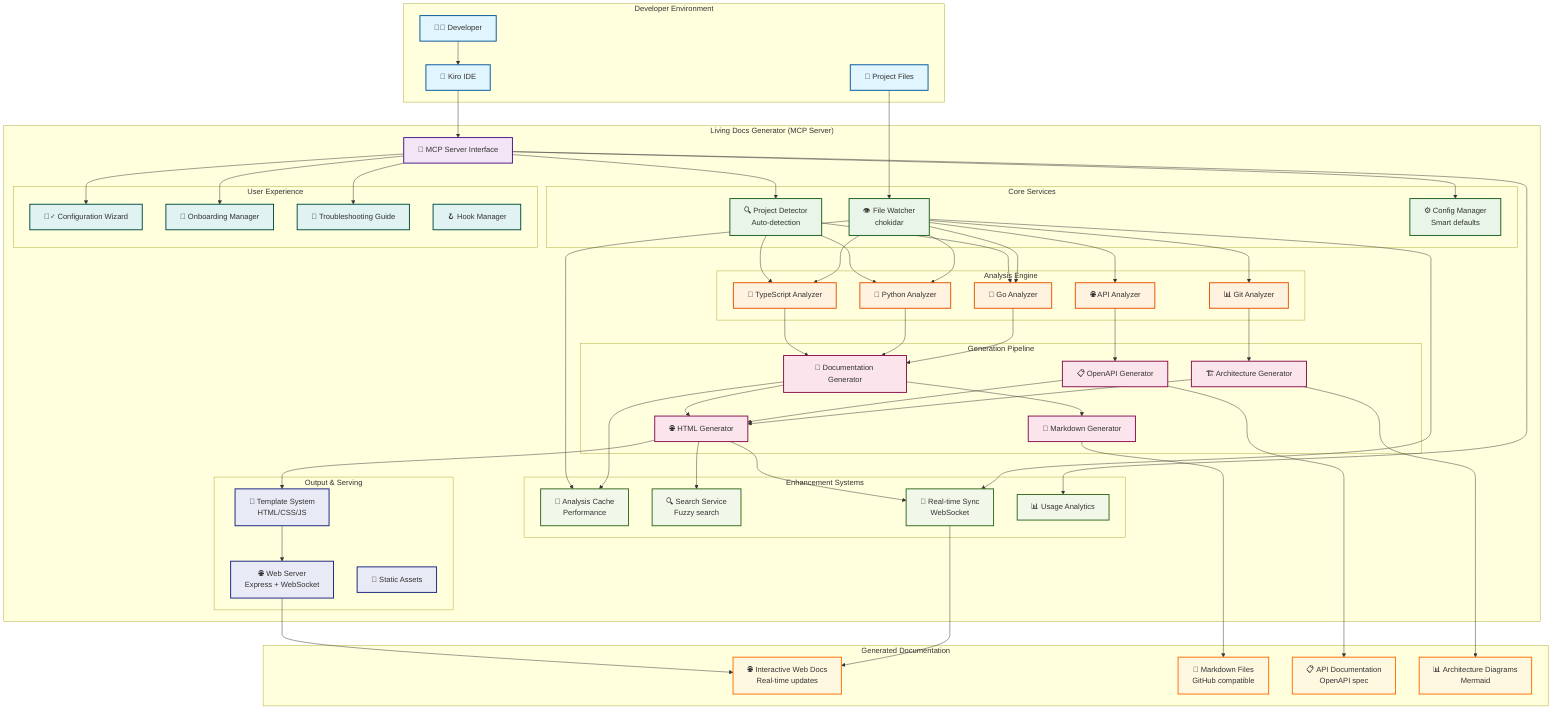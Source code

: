 graph TB
    subgraph "Developer Environment"
        KIRO[🎯 Kiro IDE]
        USER[👨‍💻 Developer]
        PROJECT[📁 Project Files]
    end
    
    subgraph "Living Docs Generator (MCP Server)"
        MCP[🔌 MCP Server Interface]
        
        subgraph "Core Services"
            WATCHER[👁️ File Watcher<br/>chokidar]
            DETECTOR[🔍 Project Detector<br/>Auto-detection]
            CONFIG[⚙️ Config Manager<br/>Smart defaults]
        end
        
        subgraph "Analysis Engine"
            TS_ANALYZER[📘 TypeScript Analyzer]
            PY_ANALYZER[🐍 Python Analyzer]
            GO_ANALYZER[🐹 Go Analyzer]
            API_ANALYZER[🌐 API Analyzer]
            GIT_ANALYZER[📊 Git Analyzer]
        end
        
        subgraph "Generation Pipeline"
            DOC_GEN[📝 Documentation Generator]
            MD_GEN[📄 Markdown Generator]
            HTML_GEN[🌐 HTML Generator]
            API_GEN[📋 OpenAPI Generator]
            ARCH_GEN[🏗️ Architecture Generator]
        end
        
        subgraph "Enhancement Systems"
            CACHE[💾 Analysis Cache<br/>Performance]
            SEARCH[🔍 Search Service<br/>Fuzzy search]
            SYNC[🔄 Real-time Sync<br/>WebSocket]
            ANALYTICS[📊 Usage Analytics]
        end
        
        subgraph "User Experience"
            WIZARD[🧙‍♂️ Configuration Wizard]
            ONBOARD[🚀 Onboarding Manager]
            TROUBLE[🔧 Troubleshooting Guide]
            HOOKS[🪝 Hook Manager]
        end
        
        subgraph "Output & Serving"
            WEB_SERVER[🌐 Web Server<br/>Express + WebSocket]
            TEMPLATES[🎨 Template System<br/>HTML/CSS/JS]
            STATIC[📁 Static Assets]
        end
    end
    
    subgraph "Generated Documentation"
        DOCS_WEB[🌐 Interactive Web Docs<br/>Real-time updates]
        DOCS_MD[📄 Markdown Files<br/>GitHub compatible]
        DOCS_API[📋 API Documentation<br/>OpenAPI spec]
        DIAGRAMS[📊 Architecture Diagrams<br/>Mermaid]
    end
    
    %% User Interactions
    USER --> KIRO
    KIRO --> MCP
    
    %% MCP Tool Calls
    MCP --> DETECTOR
    MCP --> CONFIG
    MCP --> WIZARD
    MCP --> ONBOARD
    MCP --> TROUBLE
    MCP --> ANALYTICS
    
    %% File Monitoring
    PROJECT --> WATCHER
    WATCHER --> CACHE
    
    %% Analysis Flow
    DETECTOR --> TS_ANALYZER
    DETECTOR --> PY_ANALYZER
    DETECTOR --> GO_ANALYZER
    WATCHER --> TS_ANALYZER
    WATCHER --> PY_ANALYZER
    WATCHER --> GO_ANALYZER
    WATCHER --> API_ANALYZER
    WATCHER --> GIT_ANALYZER
    
    %% Generation Pipeline
    TS_ANALYZER --> DOC_GEN
    PY_ANALYZER --> DOC_GEN
    GO_ANALYZER --> DOC_GEN
    API_ANALYZER --> API_GEN
    GIT_ANALYZER --> ARCH_GEN
    
    DOC_GEN --> MD_GEN
    DOC_GEN --> HTML_GEN
    API_GEN --> HTML_GEN
    ARCH_GEN --> HTML_GEN
    
    %% Enhancement Integration
    DOC_GEN --> CACHE
    HTML_GEN --> SEARCH
    HTML_GEN --> SYNC
    
    %% Output Generation
    MD_GEN --> DOCS_MD
    HTML_GEN --> TEMPLATES
    TEMPLATES --> WEB_SERVER
    WEB_SERVER --> DOCS_WEB
    API_GEN --> DOCS_API
    ARCH_GEN --> DIAGRAMS
    
    %% Real-time Updates
    SYNC --> DOCS_WEB
    WATCHER --> SYNC
    
    %% Styling
    classDef userLayer fill:#e1f5fe,stroke:#01579b,stroke-width:2px
    classDef mcpLayer fill:#f3e5f5,stroke:#4a148c,stroke-width:2px
    classDef coreLayer fill:#e8f5e8,stroke:#1b5e20,stroke-width:2px
    classDef analysisLayer fill:#fff3e0,stroke:#e65100,stroke-width:2px
    classDef generationLayer fill:#fce4ec,stroke:#880e4f,stroke-width:2px
    classDef enhancementLayer fill:#f1f8e9,stroke:#33691e,stroke-width:2px
    classDef uxLayer fill:#e0f2f1,stroke:#004d40,stroke-width:2px
    classDef outputLayer fill:#e8eaf6,stroke:#1a237e,stroke-width:2px
    classDef docsLayer fill:#fff8e1,stroke:#ff6f00,stroke-width:2px
    
    class USER,KIRO,PROJECT userLayer
    class MCP mcpLayer
    class WATCHER,DETECTOR,CONFIG coreLayer
    class TS_ANALYZER,PY_ANALYZER,GO_ANALYZER,API_ANALYZER,GIT_ANALYZER analysisLayer
    class DOC_GEN,MD_GEN,HTML_GEN,API_GEN,ARCH_GEN generationLayer
    class CACHE,SEARCH,SYNC,ANALYTICS enhancementLayer
    class WIZARD,ONBOARD,TROUBLE,HOOKS uxLayer
    class WEB_SERVER,TEMPLATES,STATIC outputLayer
    class DOCS_WEB,DOCS_MD,DOCS_API,DIAGRAMS docsLayer